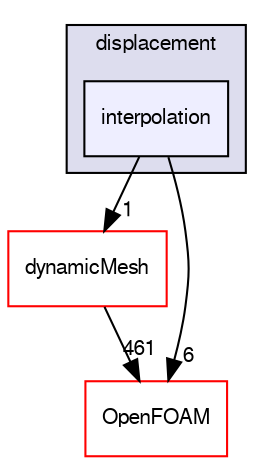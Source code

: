 digraph "src/fvMotionSolver/fvMotionSolvers/displacement/interpolation" {
  bgcolor=transparent;
  compound=true
  node [ fontsize="10", fontname="FreeSans"];
  edge [ labelfontsize="10", labelfontname="FreeSans"];
  subgraph clusterdir_6a2ca20b7e249992f3025a0ff36004ca {
    graph [ bgcolor="#ddddee", pencolor="black", label="displacement" fontname="FreeSans", fontsize="10", URL="dir_6a2ca20b7e249992f3025a0ff36004ca.html"]
  dir_47c76af5b7e97029b679043b5dd3b7fb [shape=box, label="interpolation", style="filled", fillcolor="#eeeeff", pencolor="black", URL="dir_47c76af5b7e97029b679043b5dd3b7fb.html"];
  }
  dir_63742796c427c97a292c80f7db71da36 [shape=box label="dynamicMesh" color="red" URL="dir_63742796c427c97a292c80f7db71da36.html"];
  dir_c5473ff19b20e6ec4dfe5c310b3778a8 [shape=box label="OpenFOAM" color="red" URL="dir_c5473ff19b20e6ec4dfe5c310b3778a8.html"];
  dir_63742796c427c97a292c80f7db71da36->dir_c5473ff19b20e6ec4dfe5c310b3778a8 [headlabel="461", labeldistance=1.5 headhref="dir_000635_001706.html"];
  dir_47c76af5b7e97029b679043b5dd3b7fb->dir_63742796c427c97a292c80f7db71da36 [headlabel="1", labeldistance=1.5 headhref="dir_001100_000635.html"];
  dir_47c76af5b7e97029b679043b5dd3b7fb->dir_c5473ff19b20e6ec4dfe5c310b3778a8 [headlabel="6", labeldistance=1.5 headhref="dir_001100_001706.html"];
}

